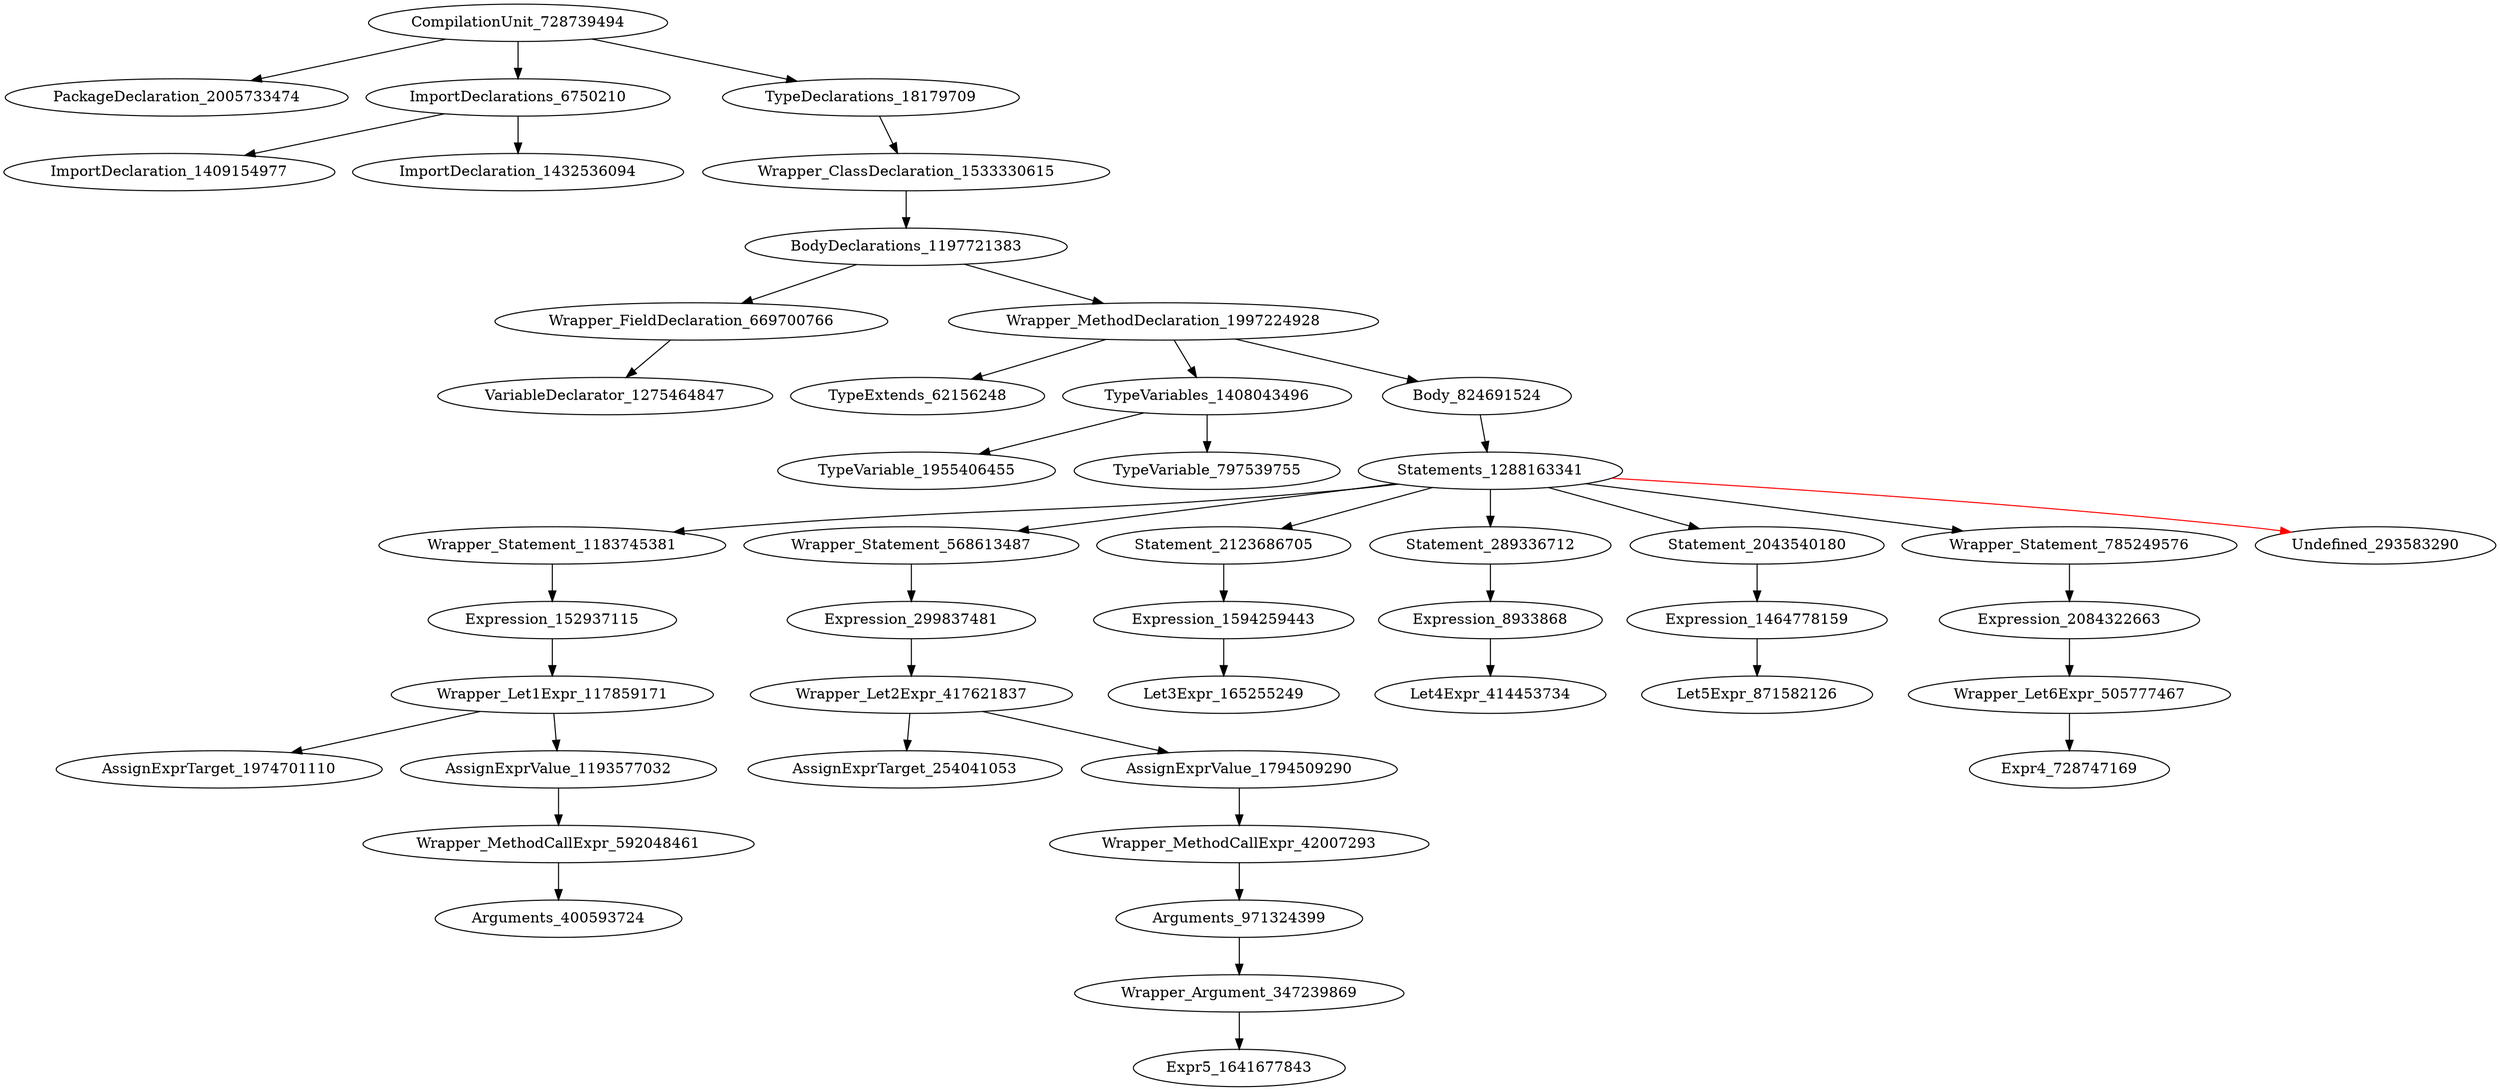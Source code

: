 digraph {
CompilationUnit_728739494 -> PackageDeclaration_2005733474
CompilationUnit_728739494 -> ImportDeclarations_6750210
CompilationUnit_728739494 -> TypeDeclarations_18179709
ImportDeclarations_6750210 -> ImportDeclaration_1409154977
ImportDeclarations_6750210 -> ImportDeclaration_1432536094
TypeDeclarations_18179709 -> Wrapper_ClassDeclaration_1533330615
Wrapper_ClassDeclaration_1533330615 -> BodyDeclarations_1197721383
BodyDeclarations_1197721383 -> Wrapper_FieldDeclaration_669700766
BodyDeclarations_1197721383 -> Wrapper_MethodDeclaration_1997224928
Wrapper_FieldDeclaration_669700766 -> VariableDeclarator_1275464847
Wrapper_MethodDeclaration_1997224928 -> TypeExtends_62156248
Wrapper_MethodDeclaration_1997224928 -> TypeVariables_1408043496
Wrapper_MethodDeclaration_1997224928 -> Body_824691524
TypeVariables_1408043496 -> TypeVariable_1955406455
TypeVariables_1408043496 -> TypeVariable_797539755
Body_824691524 -> Statements_1288163341
Statements_1288163341 -> Wrapper_Statement_1183745381
Statements_1288163341 -> Wrapper_Statement_568613487
Statements_1288163341 -> Statement_2123686705
Statements_1288163341 -> Statement_289336712
Statements_1288163341 -> Statement_2043540180
Statements_1288163341 -> Wrapper_Statement_785249576
Statements_1288163341 -> Undefined_293583290 [color = red] 
Wrapper_Statement_1183745381 -> Expression_152937115
Wrapper_Statement_568613487 -> Expression_299837481
Statement_2123686705 -> Expression_1594259443
Statement_289336712 -> Expression_8933868
Statement_2043540180 -> Expression_1464778159
Wrapper_Statement_785249576 -> Expression_2084322663
Expression_152937115 -> Wrapper_Let1Expr_117859171
Expression_299837481 -> Wrapper_Let2Expr_417621837
Expression_1594259443 -> Let3Expr_165255249
Expression_8933868 -> Let4Expr_414453734
Expression_1464778159 -> Let5Expr_871582126
Expression_2084322663 -> Wrapper_Let6Expr_505777467
Wrapper_Let1Expr_117859171 -> AssignExprTarget_1974701110
Wrapper_Let1Expr_117859171 -> AssignExprValue_1193577032
Wrapper_Let2Expr_417621837 -> AssignExprTarget_254041053
Wrapper_Let2Expr_417621837 -> AssignExprValue_1794509290
Wrapper_Let6Expr_505777467 -> Expr4_728747169
AssignExprValue_1193577032 -> Wrapper_MethodCallExpr_592048461
AssignExprValue_1794509290 -> Wrapper_MethodCallExpr_42007293
Wrapper_MethodCallExpr_592048461 -> Arguments_400593724
Wrapper_MethodCallExpr_42007293 -> Arguments_971324399
Arguments_971324399 -> Wrapper_Argument_347239869
Wrapper_Argument_347239869 -> Expr5_1641677843
}